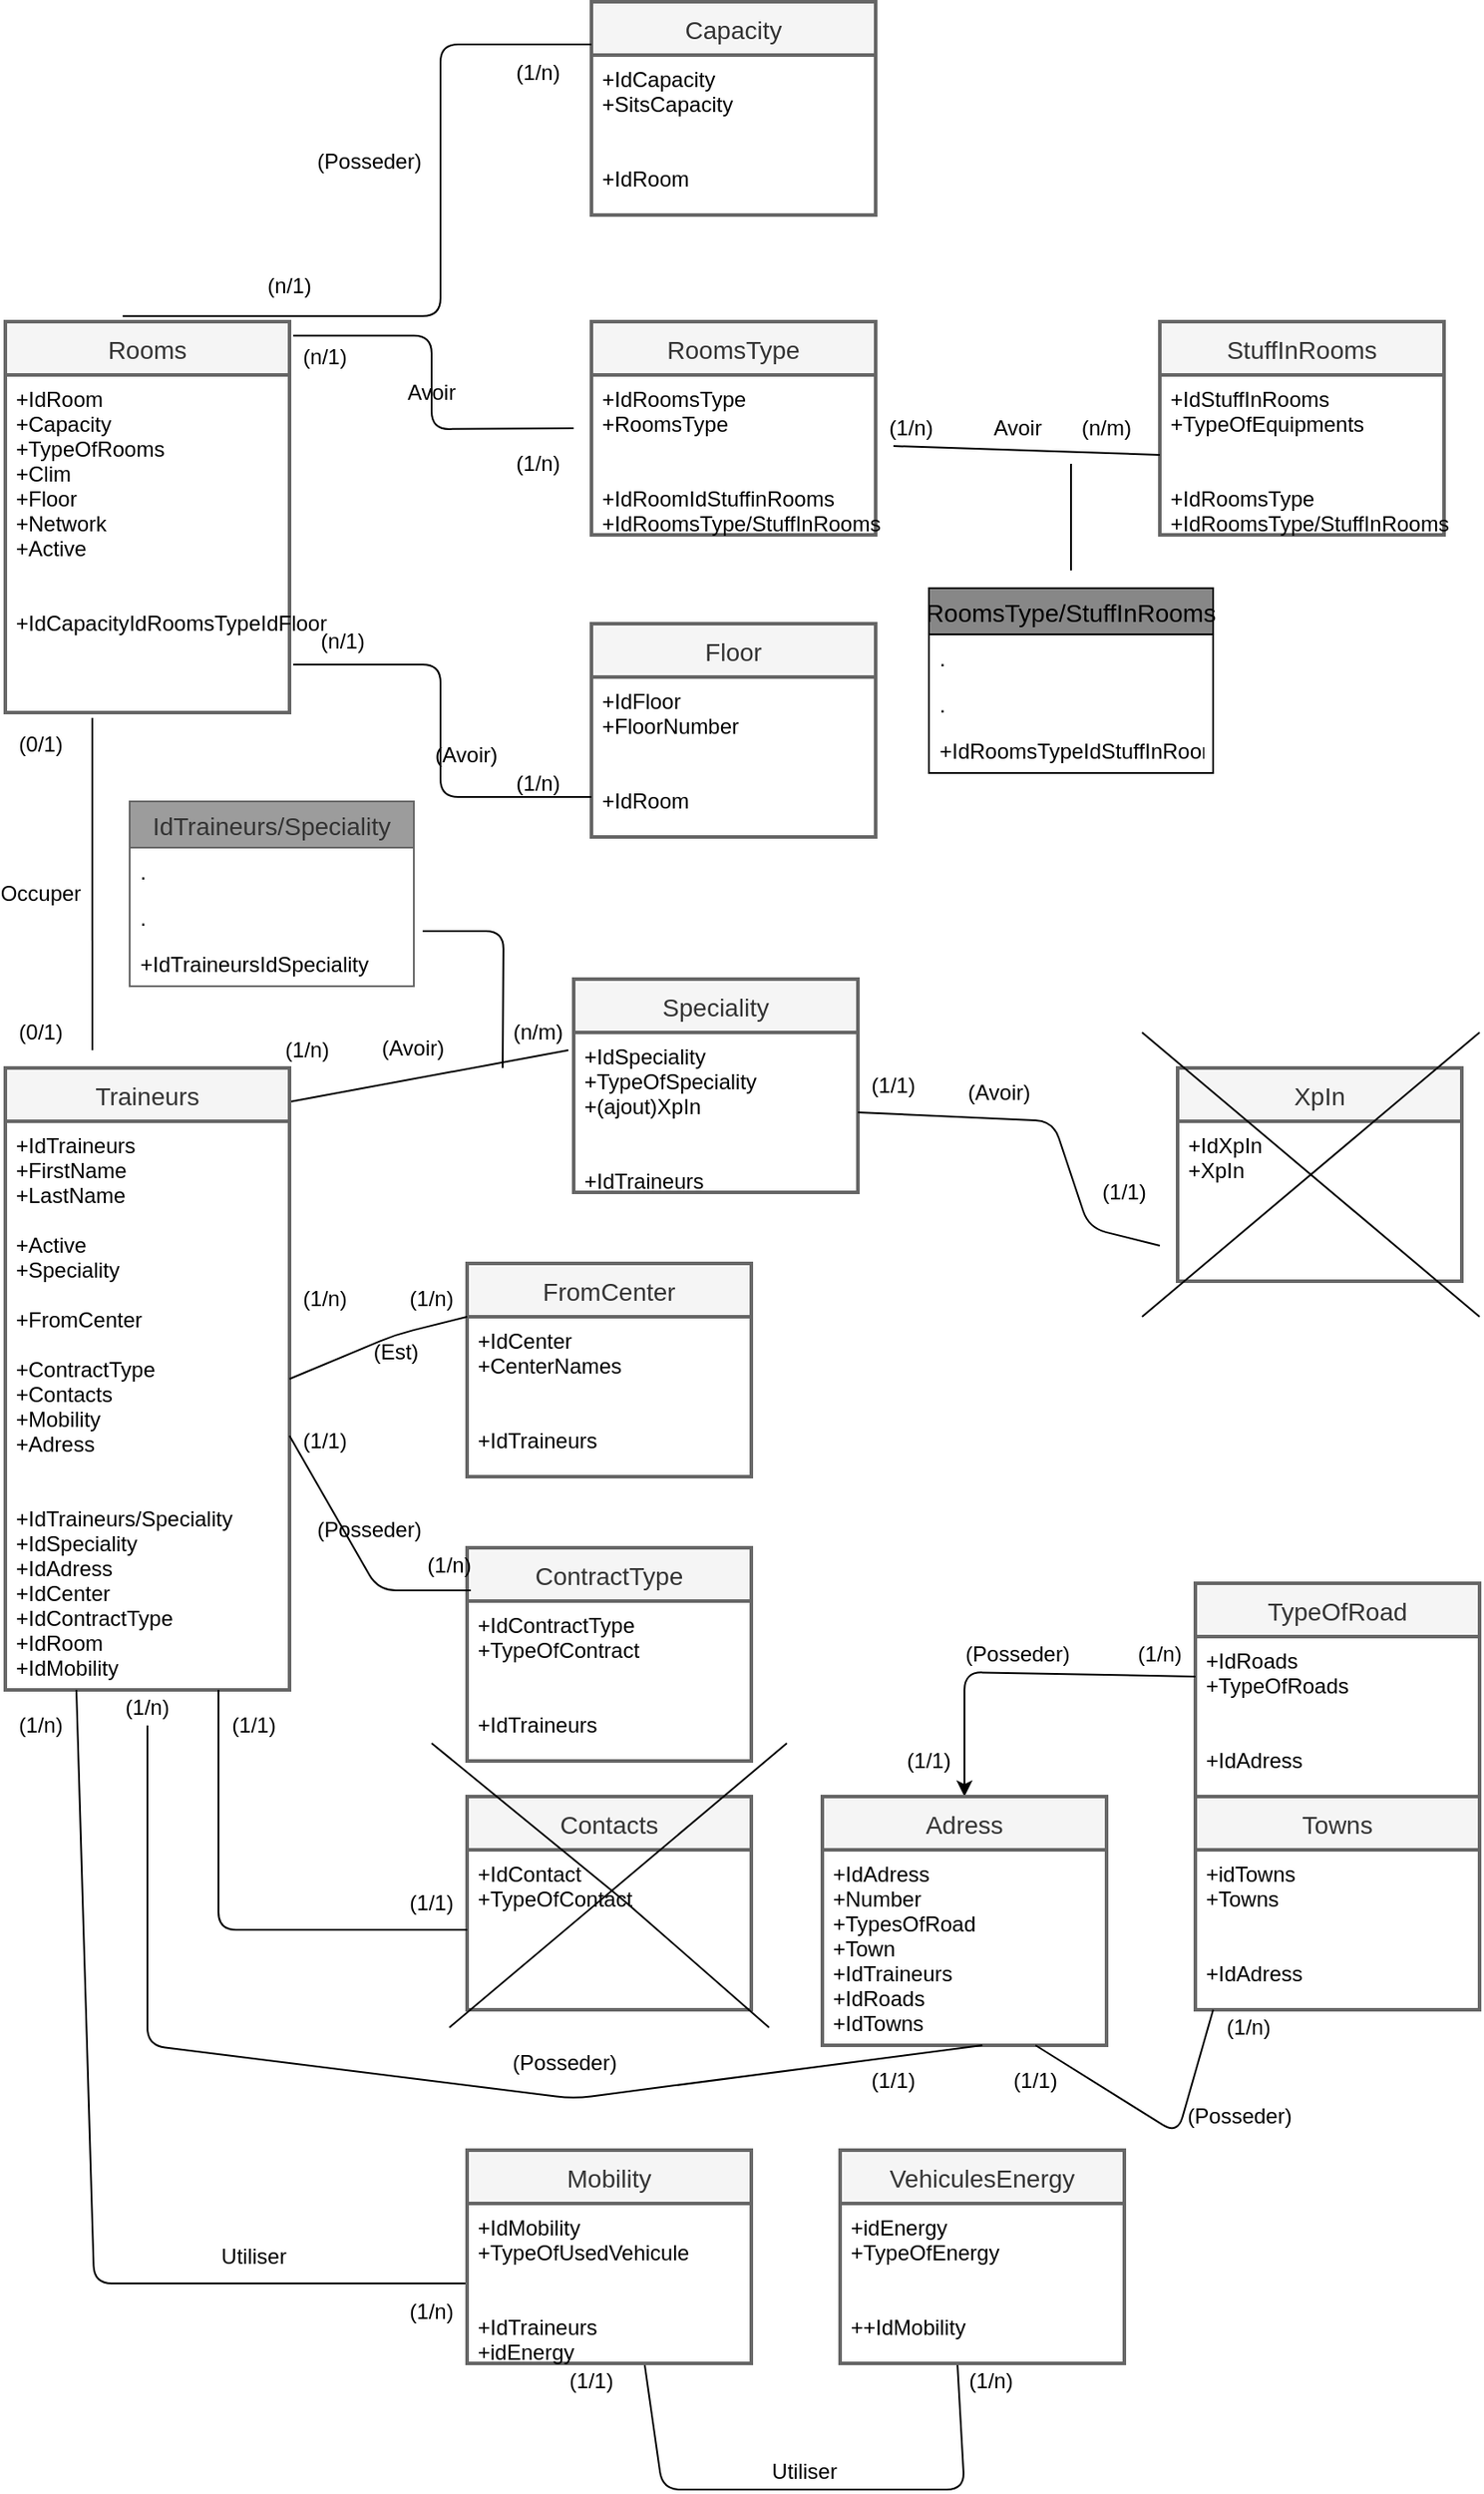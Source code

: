 <mxfile version="12.5.1" type="github"><diagram id="c_FgdC-Fhckcx7nlDciK" name="Page-1"><mxGraphModel dx="1877" dy="1889" grid="1" gridSize="10" guides="1" tooltips="1" connect="1" arrows="1" fold="1" page="1" pageScale="1" pageWidth="827" pageHeight="1169" math="0" shadow="0"><root><mxCell id="0"/><mxCell id="1" parent="0"/><mxCell id="vV2OZhfB6OUsBRNj7-WW-6" value="Rooms" style="swimlane;childLayout=stackLayout;horizontal=1;startSize=30;horizontalStack=0;fillColor=#f5f5f5;fontColor=#333333;rounded=0;fontSize=14;fontStyle=0;strokeWidth=2;resizeParent=0;resizeLast=1;shadow=0;dashed=0;align=center;swimlaneFillColor=#ffffff;strokeColor=#666666;" parent="1" vertex="1"><mxGeometry x="-20" y="20" width="160" height="220" as="geometry"/></mxCell><mxCell id="vV2OZhfB6OUsBRNj7-WW-7" value="+IdRoom&#xA;+Capacity&#xA;+TypeOfRooms&#xA;+Clim&#xA;+Floor&#xA;+Network&#xA;+Active&#xA;&#xA;&#xA;+IdCapacityIdRoomsTypeIdFloor&#xA;&#xA;&#xA;&#xA;&#xA;" style="align=left;strokeColor=none;fillColor=none;spacingLeft=4;fontSize=12;verticalAlign=top;resizable=0;rotatable=0;part=1;labelBackgroundColor=none;" parent="vV2OZhfB6OUsBRNj7-WW-6" vertex="1"><mxGeometry y="30" width="160" height="190" as="geometry"/></mxCell><mxCell id="vV2OZhfB6OUsBRNj7-WW-63" value="Capacity" style="swimlane;childLayout=stackLayout;horizontal=1;startSize=30;horizontalStack=0;fillColor=#f5f5f5;rounded=0;fontSize=14;fontStyle=0;strokeWidth=2;resizeParent=0;resizeLast=1;shadow=0;dashed=0;align=center;labelBackgroundColor=none;strokeColor=#666666;fontColor=#333333;" parent="1" vertex="1"><mxGeometry x="310" y="-160" width="160" height="120" as="geometry"/></mxCell><mxCell id="vV2OZhfB6OUsBRNj7-WW-64" value="+IdCapacity&#xA;+SitsCapacity&#xA;&#xA;&#xA;+IdRoom&#xA;" style="align=left;strokeColor=none;fillColor=none;spacingLeft=4;fontSize=12;verticalAlign=top;resizable=0;rotatable=0;part=1;" parent="vV2OZhfB6OUsBRNj7-WW-63" vertex="1"><mxGeometry y="30" width="160" height="90" as="geometry"/></mxCell><mxCell id="vV2OZhfB6OUsBRNj7-WW-65" value="Floor" style="swimlane;childLayout=stackLayout;horizontal=1;startSize=30;horizontalStack=0;fillColor=#f5f5f5;rounded=0;fontSize=14;fontStyle=0;strokeWidth=2;resizeParent=0;resizeLast=1;shadow=0;dashed=0;align=center;strokeColor=#666666;fontColor=#333333;" parent="1" vertex="1"><mxGeometry x="310" y="190" width="160" height="120" as="geometry"/></mxCell><mxCell id="vV2OZhfB6OUsBRNj7-WW-66" value="+IdFloor&#xA;+FloorNumber&#xA;&#xA;&#xA;+IdRoom&#xA;" style="align=left;strokeColor=none;fillColor=none;spacingLeft=4;fontSize=12;verticalAlign=top;resizable=0;rotatable=0;part=1;" parent="vV2OZhfB6OUsBRNj7-WW-65" vertex="1"><mxGeometry y="30" width="160" height="90" as="geometry"/></mxCell><mxCell id="vV2OZhfB6OUsBRNj7-WW-70" value="Traineurs" style="swimlane;childLayout=stackLayout;horizontal=1;startSize=30;horizontalStack=0;fillColor=#f5f5f5;fontColor=#333333;rounded=0;fontSize=14;fontStyle=0;strokeWidth=2;resizeParent=0;resizeLast=1;shadow=0;dashed=0;align=center;labelBackgroundColor=none;strokeColor=#666666;" parent="1" vertex="1"><mxGeometry x="-20" y="440" width="160" height="350" as="geometry"/></mxCell><mxCell id="vV2OZhfB6OUsBRNj7-WW-71" value="+IdTraineurs&#xA;+FirstName&#xA;+LastName&#xA;&#xA;+Active&#xA;+Speciality&#xA;&#xA;+FromCenter&#xA;&#xA;+ContractType&#xA;+Contacts&#xA;+Mobility&#xA;+Adress&#xA;&#xA;&#xA;+IdTraineurs/Speciality&#xA;+IdSpeciality&#xA;+IdAdress&#xA;+IdCenter&#xA;+IdContractType&#xA;+IdRoom&#xA;+IdMobility&#xA;&#xA;&#xA;&#xA;" style="align=left;strokeColor=none;fillColor=none;spacingLeft=4;fontSize=12;verticalAlign=top;resizable=0;rotatable=0;part=1;" parent="vV2OZhfB6OUsBRNj7-WW-70" vertex="1"><mxGeometry y="30" width="160" height="320" as="geometry"/></mxCell><mxCell id="vV2OZhfB6OUsBRNj7-WW-72" value="Speciality" style="swimlane;childLayout=stackLayout;horizontal=1;startSize=30;horizontalStack=0;fillColor=#f5f5f5;rounded=0;fontSize=14;fontStyle=0;strokeWidth=2;resizeParent=0;resizeLast=1;shadow=0;dashed=0;align=center;labelBackgroundColor=none;strokeColor=#666666;fontColor=#333333;" parent="1" vertex="1"><mxGeometry x="300" y="390" width="160" height="120" as="geometry"/></mxCell><mxCell id="vV2OZhfB6OUsBRNj7-WW-73" value="+IdSpeciality&#xA;+TypeOfSpeciality&#xA;+(ajout)XpIn&#xA;&#xA;&#xA;+IdTraineurs&#xA;" style="align=left;strokeColor=none;fillColor=none;spacingLeft=4;fontSize=12;verticalAlign=top;resizable=0;rotatable=0;part=1;" parent="vV2OZhfB6OUsBRNj7-WW-72" vertex="1"><mxGeometry y="30" width="160" height="90" as="geometry"/></mxCell><mxCell id="vV2OZhfB6OUsBRNj7-WW-74" value="FromCenter" style="swimlane;childLayout=stackLayout;horizontal=1;startSize=30;horizontalStack=0;fillColor=#f5f5f5;rounded=0;fontSize=14;fontStyle=0;strokeWidth=2;resizeParent=0;resizeLast=1;shadow=0;dashed=0;align=center;labelBackgroundColor=none;strokeColor=#666666;fontColor=#333333;" parent="1" vertex="1"><mxGeometry x="240" y="550" width="160" height="120" as="geometry"/></mxCell><mxCell id="vV2OZhfB6OUsBRNj7-WW-75" value="+IdCenter&#xA;+CenterNames&#xA;&#xA;&#xA;+IdTraineurs&#xA;" style="align=left;strokeColor=none;fillColor=none;spacingLeft=4;fontSize=12;verticalAlign=top;resizable=0;rotatable=0;part=1;" parent="vV2OZhfB6OUsBRNj7-WW-74" vertex="1"><mxGeometry y="30" width="160" height="90" as="geometry"/></mxCell><mxCell id="vV2OZhfB6OUsBRNj7-WW-76" value="ContractType" style="swimlane;childLayout=stackLayout;horizontal=1;startSize=30;horizontalStack=0;fillColor=#f5f5f5;rounded=0;fontSize=14;fontStyle=0;strokeWidth=2;resizeParent=0;resizeLast=1;shadow=0;dashed=0;align=center;labelBackgroundColor=none;strokeColor=#666666;fontColor=#333333;" parent="1" vertex="1"><mxGeometry x="240" y="710" width="160" height="120" as="geometry"/></mxCell><mxCell id="vV2OZhfB6OUsBRNj7-WW-77" value="+IdContractType&#xA;+TypeOfContract&#xA;&#xA;&#xA;+IdTraineurs&#xA;" style="align=left;strokeColor=none;fillColor=none;spacingLeft=4;fontSize=12;verticalAlign=top;resizable=0;rotatable=0;part=1;" parent="vV2OZhfB6OUsBRNj7-WW-76" vertex="1"><mxGeometry y="30" width="160" height="90" as="geometry"/></mxCell><mxCell id="vV2OZhfB6OUsBRNj7-WW-79" value="Contacts" style="swimlane;childLayout=stackLayout;horizontal=1;startSize=30;horizontalStack=0;fillColor=#f5f5f5;rounded=0;fontSize=14;fontStyle=0;strokeWidth=2;resizeParent=0;resizeLast=1;shadow=0;dashed=0;align=center;labelBackgroundColor=none;strokeColor=#666666;fontColor=#333333;" parent="1" vertex="1"><mxGeometry x="240" y="850" width="160" height="120" as="geometry"/></mxCell><mxCell id="ZH39JfTqmYpF4iKeCnlZ-77" value="" style="endArrow=none;html=1;" edge="1" parent="vV2OZhfB6OUsBRNj7-WW-79"><mxGeometry width="50" height="50" relative="1" as="geometry"><mxPoint x="-20" y="-30" as="sourcePoint"/><mxPoint x="170" y="130" as="targetPoint"/><Array as="points"><mxPoint x="90" y="60"/></Array></mxGeometry></mxCell><mxCell id="vV2OZhfB6OUsBRNj7-WW-80" value="+IdContact&#xA;+TypeOfContact&#xA;" style="align=left;strokeColor=none;fillColor=none;spacingLeft=4;fontSize=12;verticalAlign=top;resizable=0;rotatable=0;part=1;" parent="vV2OZhfB6OUsBRNj7-WW-79" vertex="1"><mxGeometry y="30" width="160" height="90" as="geometry"/></mxCell><mxCell id="ZH39JfTqmYpF4iKeCnlZ-79" value="" style="endArrow=none;html=1;" edge="1" parent="vV2OZhfB6OUsBRNj7-WW-79"><mxGeometry width="50" height="50" relative="1" as="geometry"><mxPoint x="-10" y="130" as="sourcePoint"/><mxPoint x="180" y="-30" as="targetPoint"/></mxGeometry></mxCell><mxCell id="vV2OZhfB6OUsBRNj7-WW-94" value="RoomsType" style="swimlane;childLayout=stackLayout;horizontal=1;startSize=30;horizontalStack=0;fillColor=#f5f5f5;rounded=0;fontSize=14;fontStyle=0;strokeWidth=2;resizeParent=0;resizeLast=1;shadow=0;dashed=0;align=center;labelBackgroundColor=none;strokeColor=#666666;fontColor=#333333;" parent="1" vertex="1"><mxGeometry x="310" y="20" width="160" height="120" as="geometry"/></mxCell><mxCell id="vV2OZhfB6OUsBRNj7-WW-95" value="+IdRoomsType&#xA;+RoomsType&#xA;&#xA;&#xA;+IdRoomIdStuffinRooms&#xA;+IdRoomsType/StuffInRooms&#xA;&#xA;" style="align=left;strokeColor=none;fillColor=none;spacingLeft=4;fontSize=12;verticalAlign=top;resizable=0;rotatable=0;part=1;" parent="vV2OZhfB6OUsBRNj7-WW-94" vertex="1"><mxGeometry y="30" width="160" height="90" as="geometry"/></mxCell><mxCell id="vV2OZhfB6OUsBRNj7-WW-96" value="StuffInRooms" style="swimlane;childLayout=stackLayout;horizontal=1;startSize=30;horizontalStack=0;fillColor=#f5f5f5;rounded=0;fontSize=14;fontStyle=0;strokeWidth=2;resizeParent=0;resizeLast=1;shadow=0;dashed=0;align=center;labelBackgroundColor=none;strokeColor=#666666;fontColor=#333333;" parent="1" vertex="1"><mxGeometry x="630" y="20" width="160" height="120" as="geometry"/></mxCell><mxCell id="vV2OZhfB6OUsBRNj7-WW-97" value="+IdStuffInRooms&#xA;+TypeOfEquipments&#xA;&#xA;&#xA;+IdRoomsType&#xA;+IdRoomsType/StuffInRooms&#xA;&#xA;" style="align=left;strokeColor=none;fillColor=none;spacingLeft=4;fontSize=12;verticalAlign=top;resizable=0;rotatable=0;part=1;" parent="vV2OZhfB6OUsBRNj7-WW-96" vertex="1"><mxGeometry y="30" width="160" height="90" as="geometry"/></mxCell><mxCell id="ZH39JfTqmYpF4iKeCnlZ-86" style="edgeStyle=orthogonalEdgeStyle;rounded=0;orthogonalLoop=1;jettySize=auto;html=1;" edge="1" parent="1" source="vV2OZhfB6OUsBRNj7-WW-99"><mxGeometry relative="1" as="geometry"><mxPoint x="520" y="850" as="targetPoint"/></mxGeometry></mxCell><mxCell id="vV2OZhfB6OUsBRNj7-WW-99" value="Adress" style="swimlane;childLayout=stackLayout;horizontal=1;startSize=30;horizontalStack=0;fillColor=#f5f5f5;rounded=0;fontSize=14;fontStyle=0;strokeWidth=2;resizeParent=0;resizeLast=1;shadow=0;dashed=0;align=center;labelBackgroundColor=none;strokeColor=#666666;fontColor=#333333;" parent="1" vertex="1"><mxGeometry x="440" y="850" width="160" height="140" as="geometry"/></mxCell><mxCell id="vV2OZhfB6OUsBRNj7-WW-100" value="+IdAdress&#xA;+Number&#xA;+TypesOfRoad&#xA;+Town&#xA;+IdTraineurs&#xA;+IdRoads&#xA;+IdTowns&#xA;&#xA;" style="align=left;strokeColor=none;fillColor=none;spacingLeft=4;fontSize=12;verticalAlign=top;resizable=0;rotatable=0;part=1;" parent="vV2OZhfB6OUsBRNj7-WW-99" vertex="1"><mxGeometry y="30" width="160" height="110" as="geometry"/></mxCell><mxCell id="vV2OZhfB6OUsBRNj7-WW-101" value="TypeOfRoad" style="swimlane;childLayout=stackLayout;horizontal=1;startSize=30;horizontalStack=0;fillColor=#f5f5f5;rounded=0;fontSize=14;fontStyle=0;strokeWidth=2;resizeParent=0;resizeLast=1;shadow=0;dashed=0;align=center;labelBackgroundColor=none;strokeColor=#666666;fontColor=#333333;" parent="1" vertex="1"><mxGeometry x="650" y="730" width="160" height="120" as="geometry"/></mxCell><mxCell id="vV2OZhfB6OUsBRNj7-WW-102" value="+IdRoads&#xA;+TypeOfRoads&#xA;&#xA;&#xA;+IdAdress&#xA;" style="align=left;strokeColor=none;fillColor=none;spacingLeft=4;fontSize=12;verticalAlign=top;resizable=0;rotatable=0;part=1;" parent="vV2OZhfB6OUsBRNj7-WW-101" vertex="1"><mxGeometry y="30" width="160" height="90" as="geometry"/></mxCell><mxCell id="vV2OZhfB6OUsBRNj7-WW-103" value="Towns" style="swimlane;childLayout=stackLayout;horizontal=1;startSize=30;horizontalStack=0;fillColor=#f5f5f5;rounded=0;fontSize=14;fontStyle=0;strokeWidth=2;resizeParent=0;resizeLast=1;shadow=0;dashed=0;align=center;labelBackgroundColor=none;strokeColor=#666666;fontColor=#333333;" parent="1" vertex="1"><mxGeometry x="650" y="850" width="160" height="120" as="geometry"/></mxCell><mxCell id="vV2OZhfB6OUsBRNj7-WW-104" value="+idTowns&#xA;+Towns&#xA;&#xA;&#xA;+IdAdress&#xA;" style="align=left;strokeColor=none;fillColor=none;spacingLeft=4;fontSize=12;verticalAlign=top;resizable=0;rotatable=0;part=1;" parent="vV2OZhfB6OUsBRNj7-WW-103" vertex="1"><mxGeometry y="30" width="160" height="90" as="geometry"/></mxCell><mxCell id="vV2OZhfB6OUsBRNj7-WW-114" value="XpIn" style="swimlane;childLayout=stackLayout;horizontal=1;startSize=30;horizontalStack=0;fillColor=#f5f5f5;rounded=0;fontSize=14;fontStyle=0;strokeWidth=2;resizeParent=0;resizeLast=1;shadow=0;dashed=0;align=center;labelBackgroundColor=none;strokeColor=#666666;fontColor=#333333;" parent="1" vertex="1"><mxGeometry x="640" y="440" width="160" height="120" as="geometry"/></mxCell><mxCell id="ZH39JfTqmYpF4iKeCnlZ-63" value="" style="endArrow=none;html=1;" edge="1" parent="vV2OZhfB6OUsBRNj7-WW-114"><mxGeometry width="50" height="50" relative="1" as="geometry"><mxPoint x="-20" y="140" as="sourcePoint"/><mxPoint x="170" y="-20" as="targetPoint"/></mxGeometry></mxCell><mxCell id="vV2OZhfB6OUsBRNj7-WW-115" value="+IdXpIn&#xA;+XpIn&#xA;" style="align=left;strokeColor=none;fillColor=none;spacingLeft=4;fontSize=12;verticalAlign=top;resizable=0;rotatable=0;part=1;" parent="vV2OZhfB6OUsBRNj7-WW-114" vertex="1"><mxGeometry y="30" width="160" height="90" as="geometry"/></mxCell><mxCell id="ZH39JfTqmYpF4iKeCnlZ-3" value="(n/1)" style="text;html=1;strokeColor=none;fillColor=none;align=center;verticalAlign=middle;whiteSpace=wrap;rounded=0;" vertex="1" parent="1"><mxGeometry x="120" y="-10" width="40" height="20" as="geometry"/></mxCell><mxCell id="ZH39JfTqmYpF4iKeCnlZ-5" value="(Posseder)" style="text;html=1;strokeColor=none;fillColor=none;align=center;verticalAlign=middle;whiteSpace=wrap;rounded=0;" vertex="1" parent="1"><mxGeometry x="150" y="-80" width="70" height="20" as="geometry"/></mxCell><mxCell id="ZH39JfTqmYpF4iKeCnlZ-6" value="(1/n)" style="text;html=1;strokeColor=none;fillColor=none;align=center;verticalAlign=middle;whiteSpace=wrap;rounded=0;" vertex="1" parent="1"><mxGeometry x="260" y="-130" width="40" height="20" as="geometry"/></mxCell><mxCell id="ZH39JfTqmYpF4iKeCnlZ-7" value="(n/1)" style="text;html=1;strokeColor=none;fillColor=none;align=center;verticalAlign=middle;whiteSpace=wrap;rounded=0;" vertex="1" parent="1"><mxGeometry x="140" y="30" width="40" height="20" as="geometry"/></mxCell><mxCell id="ZH39JfTqmYpF4iKeCnlZ-8" value="Avoir" style="text;html=1;strokeColor=none;fillColor=none;align=center;verticalAlign=middle;whiteSpace=wrap;rounded=0;" vertex="1" parent="1"><mxGeometry x="190" y="50" width="60" height="20" as="geometry"/></mxCell><mxCell id="ZH39JfTqmYpF4iKeCnlZ-9" value="(1/n)" style="text;html=1;strokeColor=none;fillColor=none;align=center;verticalAlign=middle;whiteSpace=wrap;rounded=0;" vertex="1" parent="1"><mxGeometry x="260" y="90" width="40" height="20" as="geometry"/></mxCell><mxCell id="ZH39JfTqmYpF4iKeCnlZ-10" value="Avoir" style="text;html=1;strokeColor=none;fillColor=none;align=center;verticalAlign=middle;whiteSpace=wrap;rounded=0;" vertex="1" parent="1"><mxGeometry x="520" y="70" width="60" height="20" as="geometry"/></mxCell><mxCell id="ZH39JfTqmYpF4iKeCnlZ-12" value="(1/n)" style="text;html=1;strokeColor=none;fillColor=none;align=center;verticalAlign=middle;whiteSpace=wrap;rounded=0;" vertex="1" parent="1"><mxGeometry x="470" y="70" width="40" height="20" as="geometry"/></mxCell><mxCell id="ZH39JfTqmYpF4iKeCnlZ-13" value="(n/m)" style="text;html=1;strokeColor=none;fillColor=none;align=center;verticalAlign=middle;whiteSpace=wrap;rounded=0;" vertex="1" parent="1"><mxGeometry x="580" y="70" width="40" height="20" as="geometry"/></mxCell><mxCell id="ZH39JfTqmYpF4iKeCnlZ-17" value="RoomsType/StuffInRooms" style="swimlane;fontStyle=0;childLayout=stackLayout;horizontal=1;startSize=26;fillColor=#878787;horizontalStack=0;resizeParent=1;resizeParentMax=0;resizeLast=0;collapsible=1;marginBottom=0;swimlaneFillColor=#ffffff;align=center;fontSize=14;" vertex="1" parent="1"><mxGeometry x="500" y="170" width="160" height="104" as="geometry"/></mxCell><mxCell id="ZH39JfTqmYpF4iKeCnlZ-18" value="." style="text;strokeColor=none;fillColor=none;spacingLeft=4;spacingRight=4;overflow=hidden;rotatable=0;points=[[0,0.5],[1,0.5]];portConstraint=eastwest;fontSize=12;" vertex="1" parent="ZH39JfTqmYpF4iKeCnlZ-17"><mxGeometry y="26" width="160" height="26" as="geometry"/></mxCell><mxCell id="ZH39JfTqmYpF4iKeCnlZ-19" value="." style="text;strokeColor=none;fillColor=none;spacingLeft=4;spacingRight=4;overflow=hidden;rotatable=0;points=[[0,0.5],[1,0.5]];portConstraint=eastwest;fontSize=12;" vertex="1" parent="ZH39JfTqmYpF4iKeCnlZ-17"><mxGeometry y="52" width="160" height="26" as="geometry"/></mxCell><mxCell id="ZH39JfTqmYpF4iKeCnlZ-20" value="+IdRoomsTypeIdStuffInRooms&#xA;" style="text;strokeColor=none;fillColor=none;spacingLeft=4;spacingRight=4;overflow=hidden;rotatable=0;points=[[0,0.5],[1,0.5]];portConstraint=eastwest;fontSize=12;" vertex="1" parent="ZH39JfTqmYpF4iKeCnlZ-17"><mxGeometry y="78" width="160" height="26" as="geometry"/></mxCell><mxCell id="ZH39JfTqmYpF4iKeCnlZ-24" value="(n/1)" style="text;html=1;strokeColor=none;fillColor=none;align=center;verticalAlign=middle;whiteSpace=wrap;rounded=0;" vertex="1" parent="1"><mxGeometry x="150" y="190" width="40" height="20" as="geometry"/></mxCell><mxCell id="ZH39JfTqmYpF4iKeCnlZ-26" value="(1/n)" style="text;html=1;strokeColor=none;fillColor=none;align=center;verticalAlign=middle;whiteSpace=wrap;rounded=0;" vertex="1" parent="1"><mxGeometry x="260" y="270" width="40" height="20" as="geometry"/></mxCell><mxCell id="ZH39JfTqmYpF4iKeCnlZ-28" value="(Avoir)" style="text;html=1;" vertex="1" parent="1"><mxGeometry x="220" y="250" width="60" height="30" as="geometry"/></mxCell><mxCell id="ZH39JfTqmYpF4iKeCnlZ-29" value="" style="endArrow=none;html=1;exitX=1.006;exitY=0.054;exitDx=0;exitDy=0;exitPerimeter=0;entryX=-0.019;entryY=0.111;entryDx=0;entryDy=0;entryPerimeter=0;" edge="1" parent="1" source="vV2OZhfB6OUsBRNj7-WW-70" target="vV2OZhfB6OUsBRNj7-WW-73"><mxGeometry width="50" height="50" relative="1" as="geometry"><mxPoint x="160" y="470" as="sourcePoint"/><mxPoint x="210" y="420" as="targetPoint"/></mxGeometry></mxCell><mxCell id="ZH39JfTqmYpF4iKeCnlZ-30" value="" style="endArrow=none;html=1;edgeStyle=orthogonalEdgeStyle;exitX=1.013;exitY=0.858;exitDx=0;exitDy=0;exitPerimeter=0;entryX=0;entryY=0.75;entryDx=0;entryDy=0;" edge="1" parent="1" source="vV2OZhfB6OUsBRNj7-WW-7" target="vV2OZhfB6OUsBRNj7-WW-66"><mxGeometry width="50" height="50" relative="1" as="geometry"><mxPoint x="190" y="250" as="sourcePoint"/><mxPoint x="240" y="200" as="targetPoint"/></mxGeometry></mxCell><mxCell id="ZH39JfTqmYpF4iKeCnlZ-31" value="" style="endArrow=none;html=1;entryX=0;entryY=0.5;entryDx=0;entryDy=0;exitX=0.25;exitY=1;exitDx=0;exitDy=0;" edge="1" parent="1" source="vV2OZhfB6OUsBRNj7-WW-71" target="vV2OZhfB6OUsBRNj7-WW-89"><mxGeometry width="50" height="50" relative="1" as="geometry"><mxPoint y="1090" as="sourcePoint"/><mxPoint x="120" y="1100" as="targetPoint"/><Array as="points"><mxPoint x="30" y="1124"/></Array></mxGeometry></mxCell><mxCell id="ZH39JfTqmYpF4iKeCnlZ-33" value="" style="endArrow=none;html=1;edgeStyle=orthogonalEdgeStyle;exitX=1.013;exitY=0.036;exitDx=0;exitDy=0;exitPerimeter=0;" edge="1" parent="1" source="vV2OZhfB6OUsBRNj7-WW-6"><mxGeometry width="50" height="50" relative="1" as="geometry"><mxPoint x="180" y="30" as="sourcePoint"/><mxPoint x="300" y="80" as="targetPoint"/></mxGeometry></mxCell><mxCell id="ZH39JfTqmYpF4iKeCnlZ-35" value="" style="endArrow=none;html=1;entryX=0.413;entryY=1.011;entryDx=0;entryDy=0;entryPerimeter=0;exitX=0.625;exitY=1.011;exitDx=0;exitDy=0;exitPerimeter=0;" edge="1" parent="1" source="vV2OZhfB6OUsBRNj7-WW-89" target="vV2OZhfB6OUsBRNj7-WW-92"><mxGeometry width="50" height="50" relative="1" as="geometry"><mxPoint x="410" y="1240" as="sourcePoint"/><mxPoint x="460" y="1190" as="targetPoint"/><Array as="points"><mxPoint x="350" y="1240"/><mxPoint x="520" y="1240"/></Array></mxGeometry></mxCell><mxCell id="ZH39JfTqmYpF4iKeCnlZ-37" value="" style="endArrow=none;html=1;edgeStyle=orthogonalEdgeStyle;entryX=0;entryY=0.2;entryDx=0;entryDy=0;entryPerimeter=0;exitX=0.413;exitY=-0.014;exitDx=0;exitDy=0;exitPerimeter=0;" edge="1" parent="1" source="vV2OZhfB6OUsBRNj7-WW-6" target="vV2OZhfB6OUsBRNj7-WW-63"><mxGeometry width="50" height="50" relative="1" as="geometry"><mxPoint x="40" y="-10" as="sourcePoint"/><mxPoint x="90" y="-60" as="targetPoint"/></mxGeometry></mxCell><mxCell id="ZH39JfTqmYpF4iKeCnlZ-38" value="" style="endArrow=none;html=1;exitX=0.25;exitY=1;exitDx=0;exitDy=0;entryX=0;entryY=0.5;entryDx=0;entryDy=0;" edge="1" parent="1" source="ZH39JfTqmYpF4iKeCnlZ-12" target="vV2OZhfB6OUsBRNj7-WW-97"><mxGeometry width="50" height="50" relative="1" as="geometry"><mxPoint x="530" y="140" as="sourcePoint"/><mxPoint x="580" y="90" as="targetPoint"/></mxGeometry></mxCell><mxCell id="ZH39JfTqmYpF4iKeCnlZ-39" value="" style="endArrow=none;html=1;" edge="1" parent="1"><mxGeometry width="50" height="50" relative="1" as="geometry"><mxPoint x="580" y="160" as="sourcePoint"/><mxPoint x="580" y="100" as="targetPoint"/></mxGeometry></mxCell><mxCell id="ZH39JfTqmYpF4iKeCnlZ-40" value="(1/n)" style="text;html=1;strokeColor=none;fillColor=none;align=center;verticalAlign=middle;whiteSpace=wrap;rounded=0;" vertex="1" parent="1"><mxGeometry x="130" y="420" width="40" height="20" as="geometry"/></mxCell><mxCell id="ZH39JfTqmYpF4iKeCnlZ-41" value="(Avoir)" style="text;html=1;" vertex="1" parent="1"><mxGeometry x="190" y="415" width="60" height="30" as="geometry"/></mxCell><mxCell id="ZH39JfTqmYpF4iKeCnlZ-42" value="(n/m)" style="text;html=1;strokeColor=none;fillColor=none;align=center;verticalAlign=middle;whiteSpace=wrap;rounded=0;" vertex="1" parent="1"><mxGeometry x="260" y="410" width="40" height="20" as="geometry"/></mxCell><mxCell id="ZH39JfTqmYpF4iKeCnlZ-44" value="IdTraineurs/Speciality" style="swimlane;fontStyle=0;childLayout=stackLayout;horizontal=1;startSize=26;fillColor=#9C9C9C;horizontalStack=0;resizeParent=1;resizeParentMax=0;resizeLast=0;collapsible=1;marginBottom=0;swimlaneFillColor=#ffffff;align=center;fontSize=14;strokeColor=#666666;fontColor=#333333;" vertex="1" parent="1"><mxGeometry x="50" y="290" width="160" height="104" as="geometry"/></mxCell><mxCell id="ZH39JfTqmYpF4iKeCnlZ-45" value="." style="text;strokeColor=none;fillColor=none;spacingLeft=4;spacingRight=4;overflow=hidden;rotatable=0;points=[[0,0.5],[1,0.5]];portConstraint=eastwest;fontSize=12;" vertex="1" parent="ZH39JfTqmYpF4iKeCnlZ-44"><mxGeometry y="26" width="160" height="26" as="geometry"/></mxCell><mxCell id="ZH39JfTqmYpF4iKeCnlZ-46" value="." style="text;strokeColor=none;fillColor=none;spacingLeft=4;spacingRight=4;overflow=hidden;rotatable=0;points=[[0,0.5],[1,0.5]];portConstraint=eastwest;fontSize=12;" vertex="1" parent="ZH39JfTqmYpF4iKeCnlZ-44"><mxGeometry y="52" width="160" height="26" as="geometry"/></mxCell><mxCell id="ZH39JfTqmYpF4iKeCnlZ-47" value="+IdTraineursIdSpeciality" style="text;strokeColor=none;fillColor=none;spacingLeft=4;spacingRight=4;overflow=hidden;rotatable=0;points=[[0,0.5],[1,0.5]];portConstraint=eastwest;fontSize=12;" vertex="1" parent="ZH39JfTqmYpF4iKeCnlZ-44"><mxGeometry y="78" width="160" height="26" as="geometry"/></mxCell><mxCell id="ZH39JfTqmYpF4iKeCnlZ-49" value="" style="endArrow=none;html=1;edgeStyle=orthogonalEdgeStyle;exitX=1.031;exitY=0.808;exitDx=0;exitDy=0;exitPerimeter=0;" edge="1" parent="1" source="ZH39JfTqmYpF4iKeCnlZ-46"><mxGeometry width="50" height="50" relative="1" as="geometry"><mxPoint x="200" y="380" as="sourcePoint"/><mxPoint x="260" y="440" as="targetPoint"/></mxGeometry></mxCell><mxCell id="ZH39JfTqmYpF4iKeCnlZ-50" value="" style="endArrow=none;html=1;entryX=0.306;entryY=1.016;entryDx=0;entryDy=0;entryPerimeter=0;" edge="1" parent="1" target="vV2OZhfB6OUsBRNj7-WW-7"><mxGeometry width="50" height="50" relative="1" as="geometry"><mxPoint x="29" y="430" as="sourcePoint"/><mxPoint x="50" y="330" as="targetPoint"/></mxGeometry></mxCell><mxCell id="ZH39JfTqmYpF4iKeCnlZ-51" value="Occuper" style="text;html=1;strokeColor=none;fillColor=none;align=center;verticalAlign=middle;whiteSpace=wrap;rounded=0;" vertex="1" parent="1"><mxGeometry x="-20" y="332" width="40" height="20" as="geometry"/></mxCell><mxCell id="ZH39JfTqmYpF4iKeCnlZ-53" value="(0/1)" style="text;html=1;strokeColor=none;fillColor=none;align=center;verticalAlign=middle;whiteSpace=wrap;rounded=0;" vertex="1" parent="1"><mxGeometry x="-20" y="248" width="40" height="20" as="geometry"/></mxCell><mxCell id="ZH39JfTqmYpF4iKeCnlZ-54" value="(0/1)" style="text;html=1;strokeColor=none;fillColor=none;align=center;verticalAlign=middle;whiteSpace=wrap;rounded=0;" vertex="1" parent="1"><mxGeometry x="-20" y="410" width="40" height="20" as="geometry"/></mxCell><mxCell id="ZH39JfTqmYpF4iKeCnlZ-55" value="(1/1)" style="text;html=1;strokeColor=none;fillColor=none;align=center;verticalAlign=middle;whiteSpace=wrap;rounded=0;" vertex="1" parent="1"><mxGeometry x="460" y="440" width="40" height="20" as="geometry"/></mxCell><mxCell id="ZH39JfTqmYpF4iKeCnlZ-57" value="(Avoir)" style="text;html=1;" vertex="1" parent="1"><mxGeometry x="520" y="440" width="60" height="30" as="geometry"/></mxCell><mxCell id="ZH39JfTqmYpF4iKeCnlZ-58" value="(1/1)" style="text;html=1;strokeColor=none;fillColor=none;align=center;verticalAlign=middle;whiteSpace=wrap;rounded=0;" vertex="1" parent="1"><mxGeometry x="590" y="500" width="40" height="20" as="geometry"/></mxCell><mxCell id="ZH39JfTqmYpF4iKeCnlZ-62" value="" style="endArrow=none;html=1;exitX=1;exitY=0.5;exitDx=0;exitDy=0;" edge="1" parent="1" source="vV2OZhfB6OUsBRNj7-WW-73"><mxGeometry width="50" height="50" relative="1" as="geometry"><mxPoint x="460" y="465" as="sourcePoint"/><mxPoint x="630" y="540" as="targetPoint"/><Array as="points"><mxPoint x="570" y="470"/><mxPoint x="590" y="530"/></Array></mxGeometry></mxCell><mxCell id="ZH39JfTqmYpF4iKeCnlZ-64" value="" style="endArrow=none;html=1;" edge="1" parent="1"><mxGeometry width="50" height="50" relative="1" as="geometry"><mxPoint x="620" y="420" as="sourcePoint"/><mxPoint x="810" y="580" as="targetPoint"/></mxGeometry></mxCell><mxCell id="ZH39JfTqmYpF4iKeCnlZ-65" value="" style="endArrow=none;html=1;exitX=1;exitY=0.5;exitDx=0;exitDy=0;entryX=0;entryY=0;entryDx=0;entryDy=0;" edge="1" parent="1" source="vV2OZhfB6OUsBRNj7-WW-70" target="vV2OZhfB6OUsBRNj7-WW-75"><mxGeometry width="50" height="50" relative="1" as="geometry"><mxPoint x="170" y="630" as="sourcePoint"/><mxPoint x="230" y="580" as="targetPoint"/><Array as="points"><mxPoint x="200" y="590"/></Array></mxGeometry></mxCell><mxCell id="ZH39JfTqmYpF4iKeCnlZ-66" value="(1/n)" style="text;html=1;strokeColor=none;fillColor=none;align=center;verticalAlign=middle;whiteSpace=wrap;rounded=0;" vertex="1" parent="1"><mxGeometry x="140" y="560" width="40" height="20" as="geometry"/></mxCell><mxCell id="ZH39JfTqmYpF4iKeCnlZ-67" value="(1/n)" style="text;html=1;strokeColor=none;fillColor=none;align=center;verticalAlign=middle;whiteSpace=wrap;rounded=0;" vertex="1" parent="1"><mxGeometry x="200" y="560" width="40" height="20" as="geometry"/></mxCell><mxCell id="ZH39JfTqmYpF4iKeCnlZ-68" value="(Est)" style="text;html=1;strokeColor=none;fillColor=none;align=center;verticalAlign=middle;whiteSpace=wrap;rounded=0;" vertex="1" parent="1"><mxGeometry x="180" y="590" width="40" height="20" as="geometry"/></mxCell><mxCell id="ZH39JfTqmYpF4iKeCnlZ-69" value="" style="endArrow=none;html=1;entryX=0.013;entryY=0.2;entryDx=0;entryDy=0;entryPerimeter=0;" edge="1" parent="1" target="vV2OZhfB6OUsBRNj7-WW-76"><mxGeometry width="50" height="50" relative="1" as="geometry"><mxPoint x="140" y="647" as="sourcePoint"/><mxPoint x="230" y="720" as="targetPoint"/><Array as="points"><mxPoint x="190" y="734"/></Array></mxGeometry></mxCell><mxCell id="ZH39JfTqmYpF4iKeCnlZ-70" value="(1/1)" style="text;html=1;strokeColor=none;fillColor=none;align=center;verticalAlign=middle;whiteSpace=wrap;rounded=0;" vertex="1" parent="1"><mxGeometry x="140" y="640" width="40" height="20" as="geometry"/></mxCell><mxCell id="ZH39JfTqmYpF4iKeCnlZ-71" value="(1/n)" style="text;html=1;strokeColor=none;fillColor=none;align=center;verticalAlign=middle;whiteSpace=wrap;rounded=0;" vertex="1" parent="1"><mxGeometry x="210" y="710" width="40" height="20" as="geometry"/></mxCell><mxCell id="ZH39JfTqmYpF4iKeCnlZ-73" value="(Posseder)" style="text;html=1;strokeColor=none;fillColor=none;align=center;verticalAlign=middle;whiteSpace=wrap;rounded=0;" vertex="1" parent="1"><mxGeometry x="150" y="690" width="70" height="20" as="geometry"/></mxCell><mxCell id="ZH39JfTqmYpF4iKeCnlZ-74" value="" style="endArrow=none;html=1;exitX=0.75;exitY=1;exitDx=0;exitDy=0;entryX=0;entryY=0.5;entryDx=0;entryDy=0;" edge="1" parent="1" source="vV2OZhfB6OUsBRNj7-WW-71" target="vV2OZhfB6OUsBRNj7-WW-80"><mxGeometry width="50" height="50" relative="1" as="geometry"><mxPoint x="140" y="900" as="sourcePoint"/><mxPoint x="190" y="850" as="targetPoint"/><Array as="points"><mxPoint x="100" y="925"/></Array></mxGeometry></mxCell><mxCell id="ZH39JfTqmYpF4iKeCnlZ-75" value="(1/1)" style="text;html=1;strokeColor=none;fillColor=none;align=center;verticalAlign=middle;whiteSpace=wrap;rounded=0;" vertex="1" parent="1"><mxGeometry x="100" y="800" width="40" height="20" as="geometry"/></mxCell><mxCell id="ZH39JfTqmYpF4iKeCnlZ-76" value="(1/1)" style="text;html=1;strokeColor=none;fillColor=none;align=center;verticalAlign=middle;whiteSpace=wrap;rounded=0;" vertex="1" parent="1"><mxGeometry x="200" y="900" width="40" height="20" as="geometry"/></mxCell><mxCell id="vV2OZhfB6OUsBRNj7-WW-88" value="Mobility" style="swimlane;childLayout=stackLayout;horizontal=1;startSize=30;horizontalStack=0;fillColor=#f5f5f5;rounded=0;fontSize=14;fontStyle=0;strokeWidth=2;resizeParent=0;resizeLast=1;shadow=0;dashed=0;align=center;labelBackgroundColor=none;strokeColor=#666666;fontColor=#333333;" parent="1" vertex="1"><mxGeometry x="240" y="1049" width="160" height="120" as="geometry"/></mxCell><mxCell id="vV2OZhfB6OUsBRNj7-WW-89" value="+IdMobility&#xA;+TypeOfUsedVehicule&#xA;&#xA;&#xA;+IdTraineurs&#xA;+idEnergy&#xA;" style="align=left;strokeColor=none;fillColor=none;spacingLeft=4;fontSize=12;verticalAlign=top;resizable=0;rotatable=0;part=1;" parent="vV2OZhfB6OUsBRNj7-WW-88" vertex="1"><mxGeometry y="30" width="160" height="90" as="geometry"/></mxCell><mxCell id="vV2OZhfB6OUsBRNj7-WW-91" value="VehiculesEnergy" style="swimlane;childLayout=stackLayout;horizontal=1;startSize=30;horizontalStack=0;fillColor=#f5f5f5;rounded=0;fontSize=14;fontStyle=0;strokeWidth=2;resizeParent=0;resizeLast=1;shadow=0;dashed=0;align=center;labelBackgroundColor=none;strokeColor=#666666;fontColor=#333333;" parent="1" vertex="1"><mxGeometry x="450" y="1049" width="160" height="120" as="geometry"/></mxCell><mxCell id="vV2OZhfB6OUsBRNj7-WW-92" value="+idEnergy&#xA;+TypeOfEnergy&#xA;&#xA;&#xA;++IdMobility&#xA;" style="align=left;strokeColor=none;fillColor=none;spacingLeft=4;fontSize=12;verticalAlign=top;resizable=0;rotatable=0;part=1;" parent="vV2OZhfB6OUsBRNj7-WW-91" vertex="1"><mxGeometry y="30" width="160" height="90" as="geometry"/></mxCell><mxCell id="ZH39JfTqmYpF4iKeCnlZ-82" value="(1/1)" style="text;html=1;strokeColor=none;fillColor=none;align=center;verticalAlign=middle;whiteSpace=wrap;rounded=0;" vertex="1" parent="1"><mxGeometry x="460" y="1000" width="40" height="20" as="geometry"/></mxCell><mxCell id="ZH39JfTqmYpF4iKeCnlZ-83" value="(Posseder)" style="text;html=1;strokeColor=none;fillColor=none;align=center;verticalAlign=middle;whiteSpace=wrap;rounded=0;" vertex="1" parent="1"><mxGeometry x="260" y="990" width="70" height="20" as="geometry"/></mxCell><mxCell id="ZH39JfTqmYpF4iKeCnlZ-85" value="" style="endArrow=none;html=1;entryX=0;entryY=0.25;entryDx=0;entryDy=0;" edge="1" parent="1" target="vV2OZhfB6OUsBRNj7-WW-102"><mxGeometry width="50" height="50" relative="1" as="geometry"><mxPoint x="520" y="840" as="sourcePoint"/><mxPoint x="640" y="780" as="targetPoint"/><Array as="points"><mxPoint x="520" y="780"/></Array></mxGeometry></mxCell><mxCell id="ZH39JfTqmYpF4iKeCnlZ-87" value="(1/1)" style="text;html=1;strokeColor=none;fillColor=none;align=center;verticalAlign=middle;whiteSpace=wrap;rounded=0;" vertex="1" parent="1"><mxGeometry x="480" y="820" width="40" height="20" as="geometry"/></mxCell><mxCell id="ZH39JfTqmYpF4iKeCnlZ-88" value="(1/n)" style="text;html=1;strokeColor=none;fillColor=none;align=center;verticalAlign=middle;whiteSpace=wrap;rounded=0;" vertex="1" parent="1"><mxGeometry x="610" y="760" width="40" height="20" as="geometry"/></mxCell><mxCell id="ZH39JfTqmYpF4iKeCnlZ-90" value="(Posseder)" style="text;html=1;strokeColor=none;fillColor=none;align=center;verticalAlign=middle;whiteSpace=wrap;rounded=0;" vertex="1" parent="1"><mxGeometry x="515" y="760" width="70" height="20" as="geometry"/></mxCell><mxCell id="ZH39JfTqmYpF4iKeCnlZ-91" value="" style="endArrow=none;html=1;exitX=0.75;exitY=1;exitDx=0;exitDy=0;" edge="1" parent="1" source="vV2OZhfB6OUsBRNj7-WW-100"><mxGeometry width="50" height="50" relative="1" as="geometry"><mxPoint x="570" y="980" as="sourcePoint"/><mxPoint x="660" y="970" as="targetPoint"/><Array as="points"><mxPoint x="640" y="1040"/></Array></mxGeometry></mxCell><mxCell id="ZH39JfTqmYpF4iKeCnlZ-92" value="(1/1)" style="text;html=1;strokeColor=none;fillColor=none;align=center;verticalAlign=middle;whiteSpace=wrap;rounded=0;" vertex="1" parent="1"><mxGeometry x="540" y="1000" width="40" height="20" as="geometry"/></mxCell><mxCell id="ZH39JfTqmYpF4iKeCnlZ-93" value="(1/n)" style="text;html=1;strokeColor=none;fillColor=none;align=center;verticalAlign=middle;whiteSpace=wrap;rounded=0;" vertex="1" parent="1"><mxGeometry x="660" y="970" width="40" height="20" as="geometry"/></mxCell><mxCell id="ZH39JfTqmYpF4iKeCnlZ-95" value="(Posseder)" style="text;html=1;strokeColor=none;fillColor=none;align=center;verticalAlign=middle;whiteSpace=wrap;rounded=0;" vertex="1" parent="1"><mxGeometry x="640" y="1020" width="70" height="20" as="geometry"/></mxCell><mxCell id="ZH39JfTqmYpF4iKeCnlZ-81" value="(1/n)" style="text;html=1;strokeColor=none;fillColor=none;align=center;verticalAlign=middle;whiteSpace=wrap;rounded=0;" vertex="1" parent="1"><mxGeometry x="40" y="790" width="40" height="20" as="geometry"/></mxCell><mxCell id="ZH39JfTqmYpF4iKeCnlZ-96" value="" style="endArrow=none;html=1;entryX=0.5;entryY=1;entryDx=0;entryDy=0;exitX=0.563;exitY=1;exitDx=0;exitDy=0;exitPerimeter=0;" edge="1" parent="1" source="vV2OZhfB6OUsBRNj7-WW-100" target="ZH39JfTqmYpF4iKeCnlZ-81"><mxGeometry width="50" height="50" relative="1" as="geometry"><mxPoint x="530.08" y="970" as="sourcePoint"/><mxPoint x="60" y="790" as="targetPoint"/><Array as="points"><mxPoint x="300" y="1020"/><mxPoint x="60" y="990"/></Array></mxGeometry></mxCell><mxCell id="ZH39JfTqmYpF4iKeCnlZ-97" value="(1/n)" style="text;html=1;strokeColor=none;fillColor=none;align=center;verticalAlign=middle;whiteSpace=wrap;rounded=0;" vertex="1" parent="1"><mxGeometry x="-20" y="800" width="40" height="20" as="geometry"/></mxCell><mxCell id="ZH39JfTqmYpF4iKeCnlZ-99" value="(1/n)" style="text;html=1;strokeColor=none;fillColor=none;align=center;verticalAlign=middle;whiteSpace=wrap;rounded=0;" vertex="1" parent="1"><mxGeometry x="200" y="1130" width="40" height="20" as="geometry"/></mxCell><mxCell id="ZH39JfTqmYpF4iKeCnlZ-101" value="Utiliser" style="text;html=1;strokeColor=none;fillColor=none;align=center;verticalAlign=middle;whiteSpace=wrap;rounded=0;" vertex="1" parent="1"><mxGeometry x="60" y="1099" width="120" height="20" as="geometry"/></mxCell><mxCell id="ZH39JfTqmYpF4iKeCnlZ-102" value="(1/1)" style="text;html=1;strokeColor=none;fillColor=none;align=center;verticalAlign=middle;whiteSpace=wrap;rounded=0;" vertex="1" parent="1"><mxGeometry x="290" y="1169" width="40" height="20" as="geometry"/></mxCell><mxCell id="ZH39JfTqmYpF4iKeCnlZ-103" value="(1/n)" style="text;html=1;strokeColor=none;fillColor=none;align=center;verticalAlign=middle;whiteSpace=wrap;rounded=0;" vertex="1" parent="1"><mxGeometry x="515" y="1169" width="40" height="20" as="geometry"/></mxCell><mxCell id="ZH39JfTqmYpF4iKeCnlZ-105" value="Utiliser" style="text;html=1;strokeColor=none;fillColor=none;align=center;verticalAlign=middle;whiteSpace=wrap;rounded=0;" vertex="1" parent="1"><mxGeometry x="370" y="1220" width="120" height="20" as="geometry"/></mxCell></root></mxGraphModel></diagram></mxfile>